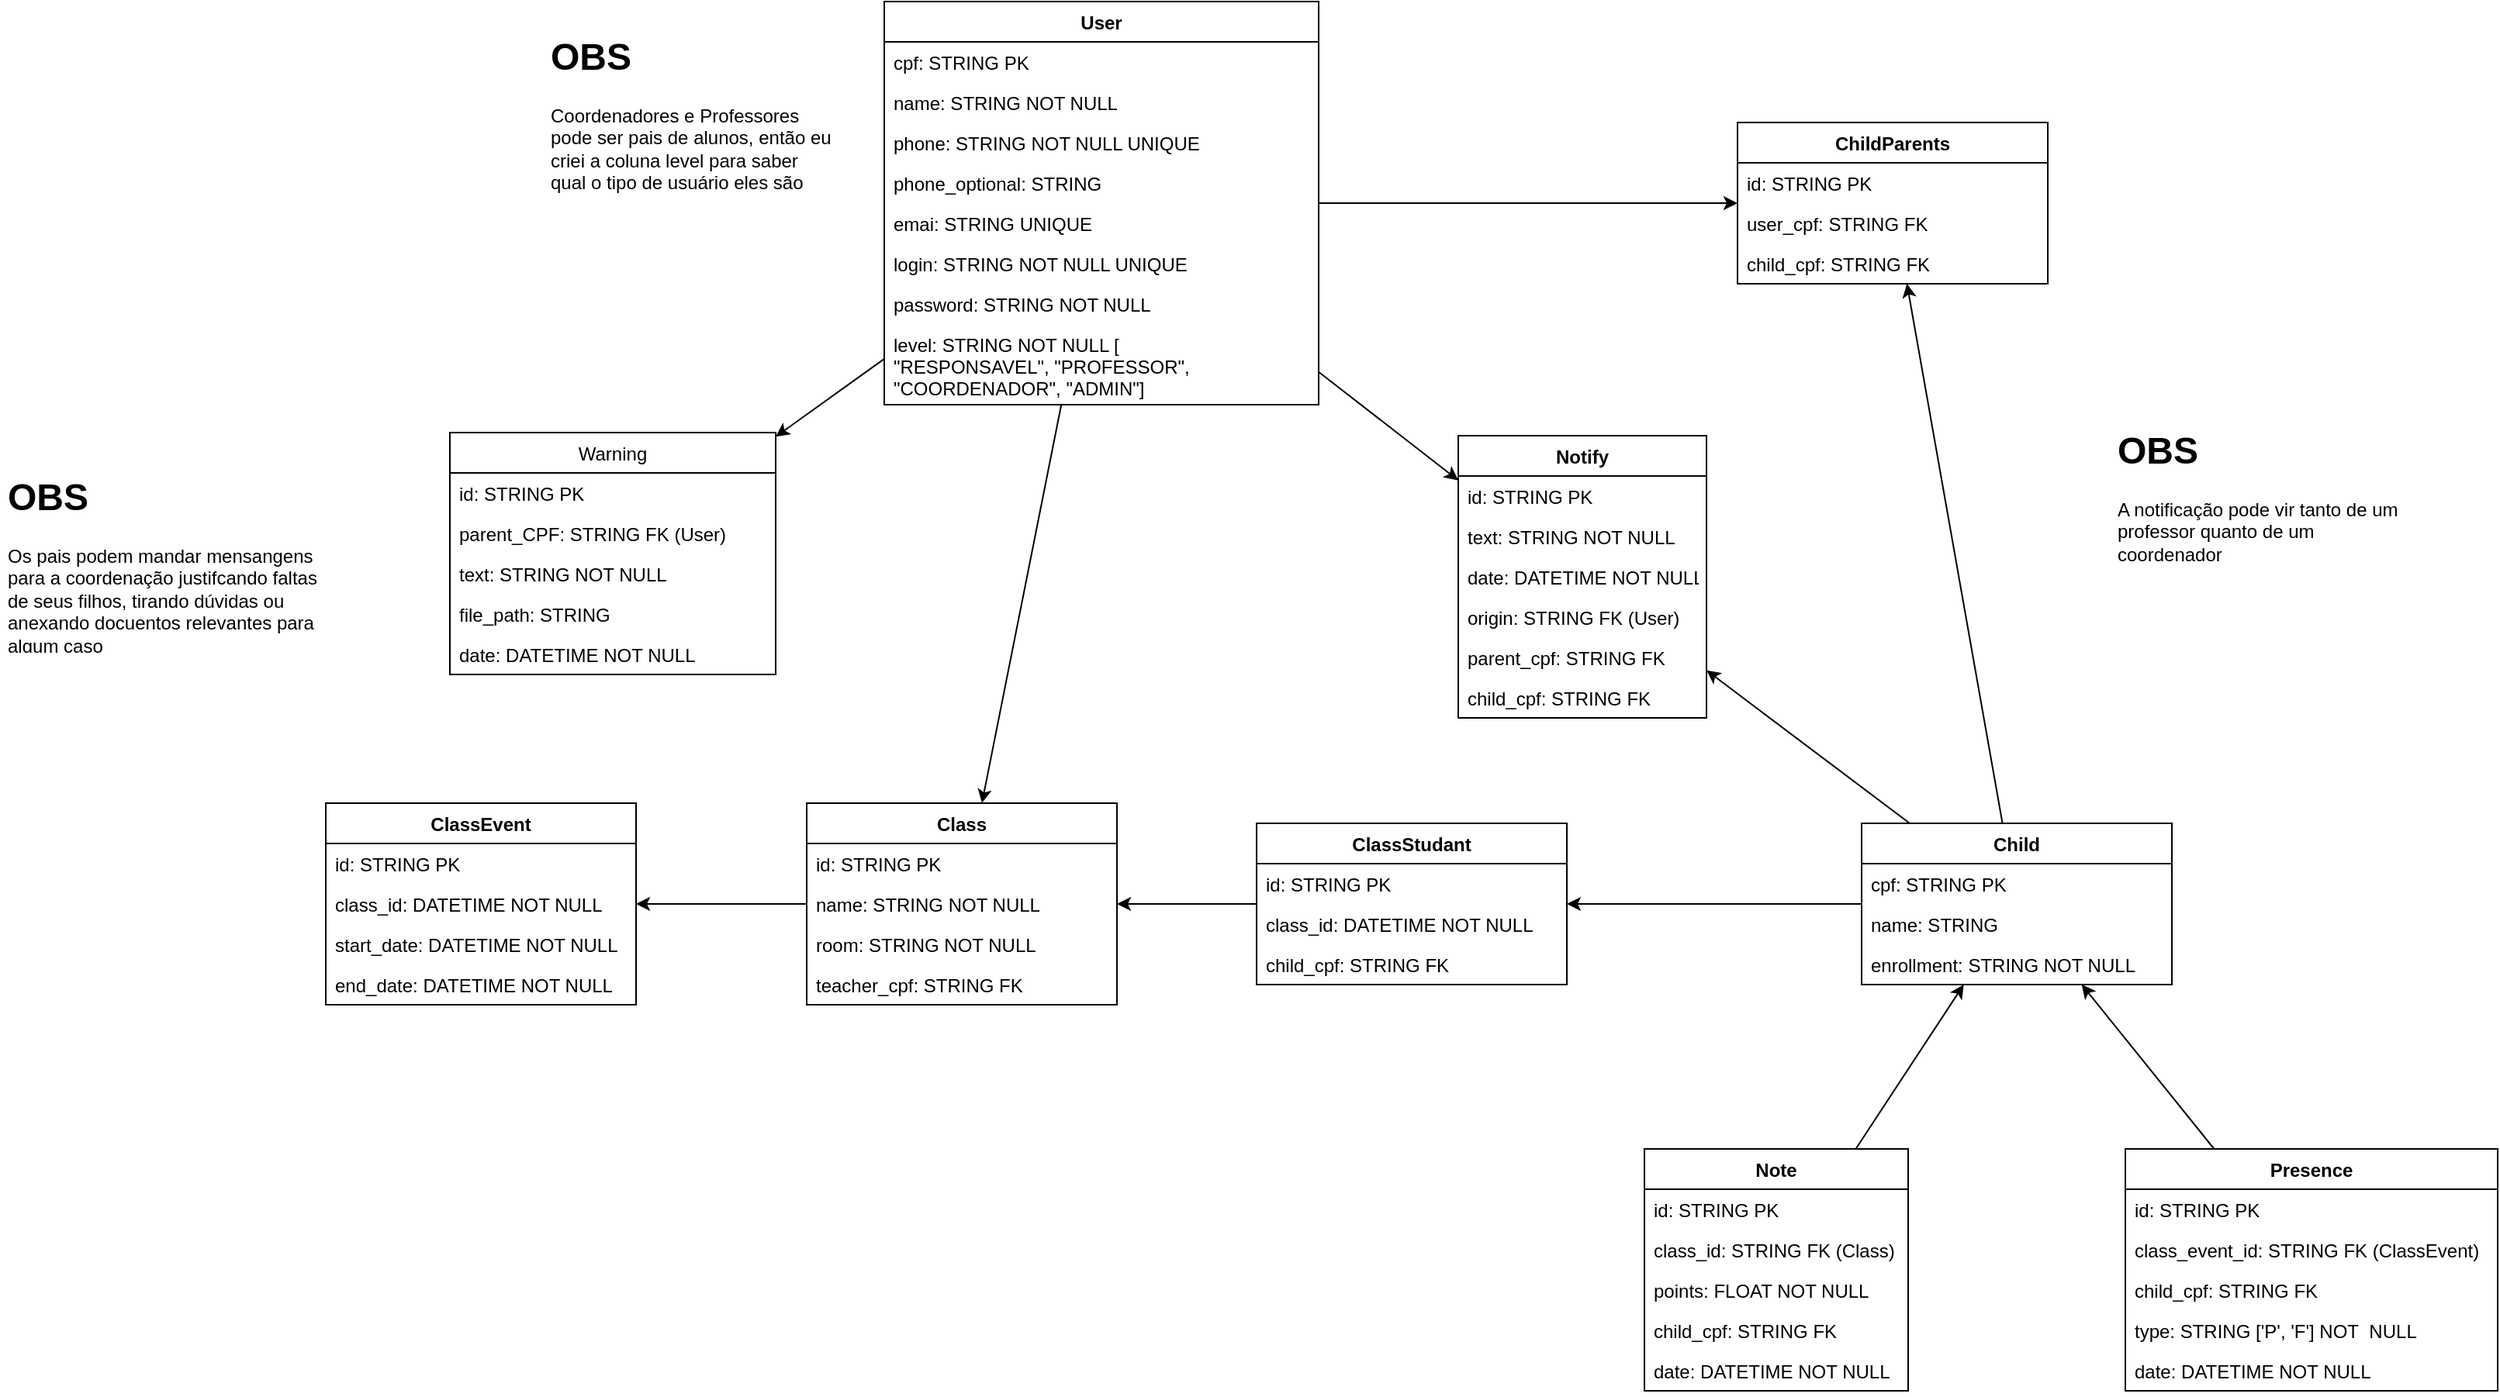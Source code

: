 <mxfile>
    <diagram id="bUa19V4T7xQ8ulzxWAfa" name="Página-1">
        <mxGraphModel dx="2748" dy="761" grid="1" gridSize="10" guides="1" tooltips="1" connect="1" arrows="1" fold="1" page="1" pageScale="1" pageWidth="827" pageHeight="1169" math="0" shadow="0">
            <root>
                <mxCell id="0"/>
                <mxCell id="1" parent="0"/>
                <mxCell id="148" style="edgeStyle=none;html=1;" edge="1" parent="1" source="5" target="142">
                    <mxGeometry relative="1" as="geometry"/>
                </mxCell>
                <mxCell id="159" style="edgeStyle=none;html=1;" edge="1" parent="1" source="5" target="129">
                    <mxGeometry relative="1" as="geometry"/>
                </mxCell>
                <mxCell id="187" style="edgeStyle=none;html=1;" edge="1" parent="1" source="5" target="182">
                    <mxGeometry relative="1" as="geometry"/>
                </mxCell>
                <mxCell id="5" value="User" style="swimlane;fontStyle=1;align=center;verticalAlign=top;childLayout=stackLayout;horizontal=1;startSize=26;horizontalStack=0;resizeParent=1;resizeParentMax=0;resizeLast=0;collapsible=1;marginBottom=0;" parent="1" vertex="1">
                    <mxGeometry x="420" y="100" width="280" height="260" as="geometry"/>
                </mxCell>
                <mxCell id="6" value="cpf: STRING PK" style="text;strokeColor=none;fillColor=none;align=left;verticalAlign=top;spacingLeft=4;spacingRight=4;overflow=hidden;rotatable=0;points=[[0,0.5],[1,0.5]];portConstraint=eastwest;" parent="5" vertex="1">
                    <mxGeometry y="26" width="280" height="26" as="geometry"/>
                </mxCell>
                <mxCell id="7" value="name: STRING NOT NULL" style="text;strokeColor=none;fillColor=none;align=left;verticalAlign=top;spacingLeft=4;spacingRight=4;overflow=hidden;rotatable=0;points=[[0,0.5],[1,0.5]];portConstraint=eastwest;" parent="5" vertex="1">
                    <mxGeometry y="52" width="280" height="26" as="geometry"/>
                </mxCell>
                <mxCell id="8" value="phone: STRING NOT NULL UNIQUE" style="text;strokeColor=none;fillColor=none;align=left;verticalAlign=top;spacingLeft=4;spacingRight=4;overflow=hidden;rotatable=0;points=[[0,0.5],[1,0.5]];portConstraint=eastwest;" parent="5" vertex="1">
                    <mxGeometry y="78" width="280" height="26" as="geometry"/>
                </mxCell>
                <mxCell id="9" value="phone_optional: STRING" style="text;strokeColor=none;fillColor=none;align=left;verticalAlign=top;spacingLeft=4;spacingRight=4;overflow=hidden;rotatable=0;points=[[0,0.5],[1,0.5]];portConstraint=eastwest;" parent="5" vertex="1">
                    <mxGeometry y="104" width="280" height="26" as="geometry"/>
                </mxCell>
                <mxCell id="10" value="emai: STRING UNIQUE" style="text;strokeColor=none;fillColor=none;align=left;verticalAlign=top;spacingLeft=4;spacingRight=4;overflow=hidden;rotatable=0;points=[[0,0.5],[1,0.5]];portConstraint=eastwest;" parent="5" vertex="1">
                    <mxGeometry y="130" width="280" height="26" as="geometry"/>
                </mxCell>
                <mxCell id="11" value="login: STRING NOT NULL UNIQUE" style="text;strokeColor=none;fillColor=none;align=left;verticalAlign=top;spacingLeft=4;spacingRight=4;overflow=hidden;rotatable=0;points=[[0,0.5],[1,0.5]];portConstraint=eastwest;" parent="5" vertex="1">
                    <mxGeometry y="156" width="280" height="26" as="geometry"/>
                </mxCell>
                <mxCell id="12" value="password: STRING NOT NULL" style="text;strokeColor=none;fillColor=none;align=left;verticalAlign=top;spacingLeft=4;spacingRight=4;overflow=hidden;rotatable=0;points=[[0,0.5],[1,0.5]];portConstraint=eastwest;" parent="5" vertex="1">
                    <mxGeometry y="182" width="280" height="26" as="geometry"/>
                </mxCell>
                <mxCell id="156" value="level: STRING NOT NULL [&#10;&quot;RESPONSAVEL&quot;, &quot;PROFESSOR&quot;, &#10;&quot;COORDENADOR&quot;, &quot;ADMIN&quot;]" style="text;strokeColor=none;fillColor=none;align=left;verticalAlign=top;spacingLeft=4;spacingRight=4;overflow=hidden;rotatable=0;points=[[0,0.5],[1,0.5]];portConstraint=eastwest;" vertex="1" parent="5">
                    <mxGeometry y="208" width="280" height="52" as="geometry"/>
                </mxCell>
                <mxCell id="147" style="edgeStyle=none;html=1;" edge="1" parent="1" source="16" target="142">
                    <mxGeometry relative="1" as="geometry"/>
                </mxCell>
                <mxCell id="160" style="edgeStyle=none;html=1;" edge="1" parent="1" source="16" target="129">
                    <mxGeometry relative="1" as="geometry"/>
                </mxCell>
                <mxCell id="178" style="edgeStyle=none;html=1;" edge="1" parent="1" source="16" target="173">
                    <mxGeometry relative="1" as="geometry"/>
                </mxCell>
                <mxCell id="16" value="Child" style="swimlane;fontStyle=1;align=center;verticalAlign=top;childLayout=stackLayout;horizontal=1;startSize=26;horizontalStack=0;resizeParent=1;resizeParentMax=0;resizeLast=0;collapsible=1;marginBottom=0;" parent="1" vertex="1">
                    <mxGeometry x="1050" y="630" width="200" height="104" as="geometry"/>
                </mxCell>
                <mxCell id="17" value="cpf: STRING PK" style="text;strokeColor=none;fillColor=none;align=left;verticalAlign=top;spacingLeft=4;spacingRight=4;overflow=hidden;rotatable=0;points=[[0,0.5],[1,0.5]];portConstraint=eastwest;" parent="16" vertex="1">
                    <mxGeometry y="26" width="200" height="26" as="geometry"/>
                </mxCell>
                <mxCell id="18" value="name: STRING" style="text;strokeColor=none;fillColor=none;align=left;verticalAlign=top;spacingLeft=4;spacingRight=4;overflow=hidden;rotatable=0;points=[[0,0.5],[1,0.5]];portConstraint=eastwest;" parent="16" vertex="1">
                    <mxGeometry y="52" width="200" height="26" as="geometry"/>
                </mxCell>
                <mxCell id="152" value="enrollment: STRING NOT NULL" style="text;strokeColor=none;fillColor=none;align=left;verticalAlign=top;spacingLeft=4;spacingRight=4;overflow=hidden;rotatable=0;points=[[0,0.5],[1,0.5]];portConstraint=eastwest;" vertex="1" parent="16">
                    <mxGeometry y="78" width="200" height="26" as="geometry"/>
                </mxCell>
                <mxCell id="140" style="edgeStyle=none;html=1;" edge="1" parent="1" source="5" target="120">
                    <mxGeometry relative="1" as="geometry">
                        <mxPoint x="630" y="478.4" as="sourcePoint"/>
                    </mxGeometry>
                </mxCell>
                <mxCell id="32" style="edgeStyle=none;html=1;" parent="1" source="33" target="16" edge="1">
                    <mxGeometry relative="1" as="geometry"/>
                </mxCell>
                <mxCell id="33" value="Presence" style="swimlane;fontStyle=1;align=center;verticalAlign=top;childLayout=stackLayout;horizontal=1;startSize=26;horizontalStack=0;resizeParent=1;resizeParentMax=0;resizeLast=0;collapsible=1;marginBottom=0;" parent="1" vertex="1">
                    <mxGeometry x="1220" y="840" width="240" height="156" as="geometry"/>
                </mxCell>
                <mxCell id="118" value="id: STRING PK" style="text;strokeColor=none;fillColor=none;align=left;verticalAlign=top;spacingLeft=4;spacingRight=4;overflow=hidden;rotatable=0;points=[[0,0.5],[1,0.5]];portConstraint=eastwest;" vertex="1" parent="33">
                    <mxGeometry y="26" width="240" height="26" as="geometry"/>
                </mxCell>
                <mxCell id="191" value="class_event_id: STRING FK (ClassEvent)" style="text;strokeColor=none;fillColor=none;align=left;verticalAlign=top;spacingLeft=4;spacingRight=4;overflow=hidden;rotatable=0;points=[[0,0.5],[1,0.5]];portConstraint=eastwest;" vertex="1" parent="33">
                    <mxGeometry y="52" width="240" height="26" as="geometry"/>
                </mxCell>
                <mxCell id="151" value="child_cpf: STRING FK" style="text;strokeColor=none;fillColor=none;align=left;verticalAlign=top;spacingLeft=4;spacingRight=4;overflow=hidden;rotatable=0;points=[[0,0.5],[1,0.5]];portConstraint=eastwest;" vertex="1" parent="33">
                    <mxGeometry y="78" width="240" height="26" as="geometry"/>
                </mxCell>
                <mxCell id="34" value="type: STRING ['P', 'F'] NOT  NULL" style="text;strokeColor=none;fillColor=none;align=left;verticalAlign=top;spacingLeft=4;spacingRight=4;overflow=hidden;rotatable=0;points=[[0,0.5],[1,0.5]];portConstraint=eastwest;" parent="33" vertex="1">
                    <mxGeometry y="104" width="240" height="26" as="geometry"/>
                </mxCell>
                <mxCell id="91" value="date: DATETIME NOT NULL" style="text;strokeColor=none;fillColor=none;align=left;verticalAlign=top;spacingLeft=4;spacingRight=4;overflow=hidden;rotatable=0;points=[[0,0.5],[1,0.5]];portConstraint=eastwest;" parent="33" vertex="1">
                    <mxGeometry y="130" width="240" height="26" as="geometry"/>
                </mxCell>
                <mxCell id="153" style="edgeStyle=none;html=1;" edge="1" parent="1" source="113" target="16">
                    <mxGeometry relative="1" as="geometry"/>
                </mxCell>
                <mxCell id="113" value="Note" style="swimlane;fontStyle=1;align=center;verticalAlign=top;childLayout=stackLayout;horizontal=1;startSize=26;horizontalStack=0;resizeParent=1;resizeParentMax=0;resizeLast=0;collapsible=1;marginBottom=0;" vertex="1" parent="1">
                    <mxGeometry x="910" y="840" width="170" height="156" as="geometry"/>
                </mxCell>
                <mxCell id="114" value="id: STRING PK" style="text;strokeColor=none;fillColor=none;align=left;verticalAlign=top;spacingLeft=4;spacingRight=4;overflow=hidden;rotatable=0;points=[[0,0.5],[1,0.5]];portConstraint=eastwest;" vertex="1" parent="113">
                    <mxGeometry y="26" width="170" height="26" as="geometry"/>
                </mxCell>
                <mxCell id="190" value="class_id: STRING FK (Class)" style="text;strokeColor=none;fillColor=none;align=left;verticalAlign=top;spacingLeft=4;spacingRight=4;overflow=hidden;rotatable=0;points=[[0,0.5],[1,0.5]];portConstraint=eastwest;" vertex="1" parent="113">
                    <mxGeometry y="52" width="170" height="26" as="geometry"/>
                </mxCell>
                <mxCell id="115" value="points: FLOAT NOT NULL" style="text;strokeColor=none;fillColor=none;align=left;verticalAlign=top;spacingLeft=4;spacingRight=4;overflow=hidden;rotatable=0;points=[[0,0.5],[1,0.5]];portConstraint=eastwest;" vertex="1" parent="113">
                    <mxGeometry y="78" width="170" height="26" as="geometry"/>
                </mxCell>
                <mxCell id="116" value="child_cpf: STRING FK" style="text;strokeColor=none;fillColor=none;align=left;verticalAlign=top;spacingLeft=4;spacingRight=4;overflow=hidden;rotatable=0;points=[[0,0.5],[1,0.5]];portConstraint=eastwest;" vertex="1" parent="113">
                    <mxGeometry y="104" width="170" height="26" as="geometry"/>
                </mxCell>
                <mxCell id="117" value="date: DATETIME NOT NULL" style="text;strokeColor=none;fillColor=none;align=left;verticalAlign=top;spacingLeft=4;spacingRight=4;overflow=hidden;rotatable=0;points=[[0,0.5],[1,0.5]];portConstraint=eastwest;" vertex="1" parent="113">
                    <mxGeometry y="130" width="170" height="26" as="geometry"/>
                </mxCell>
                <mxCell id="180" style="edgeStyle=none;html=1;" edge="1" parent="1" source="120" target="163">
                    <mxGeometry relative="1" as="geometry"/>
                </mxCell>
                <mxCell id="120" value="Class" style="swimlane;fontStyle=1;align=center;verticalAlign=top;childLayout=stackLayout;horizontal=1;startSize=26;horizontalStack=0;resizeParent=1;resizeParentMax=0;resizeLast=0;collapsible=1;marginBottom=0;" vertex="1" parent="1">
                    <mxGeometry x="370" y="617" width="200" height="130" as="geometry"/>
                </mxCell>
                <mxCell id="121" value="id: STRING PK" style="text;strokeColor=none;fillColor=none;align=left;verticalAlign=top;spacingLeft=4;spacingRight=4;overflow=hidden;rotatable=0;points=[[0,0.5],[1,0.5]];portConstraint=eastwest;" vertex="1" parent="120">
                    <mxGeometry y="26" width="200" height="26" as="geometry"/>
                </mxCell>
                <mxCell id="126" value="name: STRING NOT NULL" style="text;strokeColor=none;fillColor=none;align=left;verticalAlign=top;spacingLeft=4;spacingRight=4;overflow=hidden;rotatable=0;points=[[0,0.5],[1,0.5]];portConstraint=eastwest;" vertex="1" parent="120">
                    <mxGeometry y="52" width="200" height="26" as="geometry"/>
                </mxCell>
                <mxCell id="171" value="room: STRING NOT NULL" style="text;strokeColor=none;fillColor=none;align=left;verticalAlign=top;spacingLeft=4;spacingRight=4;overflow=hidden;rotatable=0;points=[[0,0.5],[1,0.5]];portConstraint=eastwest;" vertex="1" parent="120">
                    <mxGeometry y="78" width="200" height="26" as="geometry"/>
                </mxCell>
                <mxCell id="127" value="teacher_cpf: STRING FK " style="text;strokeColor=none;fillColor=none;align=left;verticalAlign=top;spacingLeft=4;spacingRight=4;overflow=hidden;rotatable=0;points=[[0,0.5],[1,0.5]];portConstraint=eastwest;" vertex="1" parent="120">
                    <mxGeometry y="104" width="200" height="26" as="geometry"/>
                </mxCell>
                <mxCell id="129" value="Notify" style="swimlane;fontStyle=1;align=center;verticalAlign=top;childLayout=stackLayout;horizontal=1;startSize=26;horizontalStack=0;resizeParent=1;resizeParentMax=0;resizeLast=0;collapsible=1;marginBottom=0;" vertex="1" parent="1">
                    <mxGeometry x="790" y="380" width="160" height="182" as="geometry"/>
                </mxCell>
                <mxCell id="130" value="id: STRING PK" style="text;strokeColor=none;fillColor=none;align=left;verticalAlign=top;spacingLeft=4;spacingRight=4;overflow=hidden;rotatable=0;points=[[0,0.5],[1,0.5]];portConstraint=eastwest;" vertex="1" parent="129">
                    <mxGeometry y="26" width="160" height="26" as="geometry"/>
                </mxCell>
                <mxCell id="139" value="text: STRING NOT NULL" style="text;strokeColor=none;fillColor=none;align=left;verticalAlign=top;spacingLeft=4;spacingRight=4;overflow=hidden;rotatable=0;points=[[0,0.5],[1,0.5]];portConstraint=eastwest;" vertex="1" parent="129">
                    <mxGeometry y="52" width="160" height="26" as="geometry"/>
                </mxCell>
                <mxCell id="133" value="date: DATETIME NOT NULL" style="text;strokeColor=none;fillColor=none;align=left;verticalAlign=top;spacingLeft=4;spacingRight=4;overflow=hidden;rotatable=0;points=[[0,0.5],[1,0.5]];portConstraint=eastwest;" vertex="1" parent="129">
                    <mxGeometry y="78" width="160" height="26" as="geometry"/>
                </mxCell>
                <mxCell id="131" value="origin: STRING FK (User)" style="text;strokeColor=none;fillColor=none;align=left;verticalAlign=top;spacingLeft=4;spacingRight=4;overflow=hidden;rotatable=0;points=[[0,0.5],[1,0.5]];portConstraint=eastwest;" vertex="1" parent="129">
                    <mxGeometry y="104" width="160" height="26" as="geometry"/>
                </mxCell>
                <mxCell id="157" value="parent_cpf: STRING FK" style="text;strokeColor=none;fillColor=none;align=left;verticalAlign=top;spacingLeft=4;spacingRight=4;overflow=hidden;rotatable=0;points=[[0,0.5],[1,0.5]];portConstraint=eastwest;" vertex="1" parent="129">
                    <mxGeometry y="130" width="160" height="26" as="geometry"/>
                </mxCell>
                <mxCell id="132" value="child_cpf: STRING FK" style="text;strokeColor=none;fillColor=none;align=left;verticalAlign=top;spacingLeft=4;spacingRight=4;overflow=hidden;rotatable=0;points=[[0,0.5],[1,0.5]];portConstraint=eastwest;" vertex="1" parent="129">
                    <mxGeometry y="156" width="160" height="26" as="geometry"/>
                </mxCell>
                <mxCell id="142" value="ChildParents" style="swimlane;fontStyle=1;align=center;verticalAlign=top;childLayout=stackLayout;horizontal=1;startSize=26;horizontalStack=0;resizeParent=1;resizeParentMax=0;resizeLast=0;collapsible=1;marginBottom=0;" vertex="1" parent="1">
                    <mxGeometry x="970" y="178" width="200" height="104" as="geometry"/>
                </mxCell>
                <mxCell id="143" value="id: STRING PK" style="text;strokeColor=none;fillColor=none;align=left;verticalAlign=top;spacingLeft=4;spacingRight=4;overflow=hidden;rotatable=0;points=[[0,0.5],[1,0.5]];portConstraint=eastwest;" vertex="1" parent="142">
                    <mxGeometry y="26" width="200" height="26" as="geometry"/>
                </mxCell>
                <mxCell id="149" value="user_cpf: STRING FK " style="text;strokeColor=none;fillColor=none;align=left;verticalAlign=top;spacingLeft=4;spacingRight=4;overflow=hidden;rotatable=0;points=[[0,0.5],[1,0.5]];portConstraint=eastwest;" vertex="1" parent="142">
                    <mxGeometry y="52" width="200" height="26" as="geometry"/>
                </mxCell>
                <mxCell id="146" value="child_cpf: STRING FK " style="text;strokeColor=none;fillColor=none;align=left;verticalAlign=top;spacingLeft=4;spacingRight=4;overflow=hidden;rotatable=0;points=[[0,0.5],[1,0.5]];portConstraint=eastwest;" vertex="1" parent="142">
                    <mxGeometry y="78" width="200" height="26" as="geometry"/>
                </mxCell>
                <mxCell id="155" value="&lt;h1&gt;OBS&lt;/h1&gt;&lt;p&gt;Coordenadores e Professores pode ser pais de alunos, então eu criei a coluna level para saber qual o tipo de usuário eles são&lt;/p&gt;" style="text;html=1;strokeColor=none;fillColor=none;spacing=5;spacingTop=-20;whiteSpace=wrap;overflow=hidden;rounded=0;" vertex="1" parent="1">
                    <mxGeometry x="200" y="116" width="190" height="120" as="geometry"/>
                </mxCell>
                <mxCell id="161" value="&lt;h1&gt;OBS&lt;/h1&gt;&lt;div&gt;A notificação pode vir tanto de um professor quanto de um coordenador&lt;/div&gt;" style="text;html=1;strokeColor=none;fillColor=none;spacing=5;spacingTop=-20;whiteSpace=wrap;overflow=hidden;rounded=0;" vertex="1" parent="1">
                    <mxGeometry x="1210" y="370" width="190" height="120" as="geometry"/>
                </mxCell>
                <mxCell id="163" value="ClassEvent" style="swimlane;fontStyle=1;align=center;verticalAlign=top;childLayout=stackLayout;horizontal=1;startSize=26;horizontalStack=0;resizeParent=1;resizeParentMax=0;resizeLast=0;collapsible=1;marginBottom=0;" vertex="1" parent="1">
                    <mxGeometry x="60" y="617" width="200" height="130" as="geometry"/>
                </mxCell>
                <mxCell id="164" value="id: STRING PK" style="text;strokeColor=none;fillColor=none;align=left;verticalAlign=top;spacingLeft=4;spacingRight=4;overflow=hidden;rotatable=0;points=[[0,0.5],[1,0.5]];portConstraint=eastwest;" vertex="1" parent="163">
                    <mxGeometry y="26" width="200" height="26" as="geometry"/>
                </mxCell>
                <mxCell id="172" value="class_id: DATETIME NOT NULL" style="text;strokeColor=none;fillColor=none;align=left;verticalAlign=top;spacingLeft=4;spacingRight=4;overflow=hidden;rotatable=0;points=[[0,0.5],[1,0.5]];portConstraint=eastwest;" vertex="1" parent="163">
                    <mxGeometry y="52" width="200" height="26" as="geometry"/>
                </mxCell>
                <mxCell id="170" value="start_date: DATETIME NOT NULL" style="text;strokeColor=none;fillColor=none;align=left;verticalAlign=top;spacingLeft=4;spacingRight=4;overflow=hidden;rotatable=0;points=[[0,0.5],[1,0.5]];portConstraint=eastwest;" vertex="1" parent="163">
                    <mxGeometry y="78" width="200" height="26" as="geometry"/>
                </mxCell>
                <mxCell id="181" value="end_date: DATETIME NOT NULL" style="text;strokeColor=none;fillColor=none;align=left;verticalAlign=top;spacingLeft=4;spacingRight=4;overflow=hidden;rotatable=0;points=[[0,0.5],[1,0.5]];portConstraint=eastwest;" vertex="1" parent="163">
                    <mxGeometry y="104" width="200" height="26" as="geometry"/>
                </mxCell>
                <mxCell id="179" style="edgeStyle=none;html=1;" edge="1" parent="1" source="173" target="120">
                    <mxGeometry relative="1" as="geometry"/>
                </mxCell>
                <mxCell id="173" value="ClassStudant" style="swimlane;fontStyle=1;align=center;verticalAlign=top;childLayout=stackLayout;horizontal=1;startSize=26;horizontalStack=0;resizeParent=1;resizeParentMax=0;resizeLast=0;collapsible=1;marginBottom=0;" vertex="1" parent="1">
                    <mxGeometry x="660" y="630" width="200" height="104" as="geometry"/>
                </mxCell>
                <mxCell id="174" value="id: STRING PK" style="text;strokeColor=none;fillColor=none;align=left;verticalAlign=top;spacingLeft=4;spacingRight=4;overflow=hidden;rotatable=0;points=[[0,0.5],[1,0.5]];portConstraint=eastwest;" vertex="1" parent="173">
                    <mxGeometry y="26" width="200" height="26" as="geometry"/>
                </mxCell>
                <mxCell id="175" value="class_id: DATETIME NOT NULL" style="text;strokeColor=none;fillColor=none;align=left;verticalAlign=top;spacingLeft=4;spacingRight=4;overflow=hidden;rotatable=0;points=[[0,0.5],[1,0.5]];portConstraint=eastwest;" vertex="1" parent="173">
                    <mxGeometry y="52" width="200" height="26" as="geometry"/>
                </mxCell>
                <mxCell id="177" value="child_cpf: STRING FK " style="text;strokeColor=none;fillColor=none;align=left;verticalAlign=top;spacingLeft=4;spacingRight=4;overflow=hidden;rotatable=0;points=[[0,0.5],[1,0.5]];portConstraint=eastwest;" vertex="1" parent="173">
                    <mxGeometry y="78" width="200" height="26" as="geometry"/>
                </mxCell>
                <mxCell id="182" value="Warning" style="swimlane;fontStyle=0;childLayout=stackLayout;horizontal=1;startSize=26;fillColor=none;horizontalStack=0;resizeParent=1;resizeParentMax=0;resizeLast=0;collapsible=1;marginBottom=0;" vertex="1" parent="1">
                    <mxGeometry x="140" y="378" width="210" height="156" as="geometry"/>
                </mxCell>
                <mxCell id="183" value="id: STRING PK" style="text;strokeColor=none;fillColor=none;align=left;verticalAlign=top;spacingLeft=4;spacingRight=4;overflow=hidden;rotatable=0;points=[[0,0.5],[1,0.5]];portConstraint=eastwest;" vertex="1" parent="182">
                    <mxGeometry y="26" width="210" height="26" as="geometry"/>
                </mxCell>
                <mxCell id="188" value="parent_CPF: STRING FK (User)" style="text;strokeColor=none;fillColor=none;align=left;verticalAlign=top;spacingLeft=4;spacingRight=4;overflow=hidden;rotatable=0;points=[[0,0.5],[1,0.5]];portConstraint=eastwest;" vertex="1" parent="182">
                    <mxGeometry y="52" width="210" height="26" as="geometry"/>
                </mxCell>
                <mxCell id="184" value="text: STRING NOT NULL" style="text;strokeColor=none;fillColor=none;align=left;verticalAlign=top;spacingLeft=4;spacingRight=4;overflow=hidden;rotatable=0;points=[[0,0.5],[1,0.5]];portConstraint=eastwest;" vertex="1" parent="182">
                    <mxGeometry y="78" width="210" height="26" as="geometry"/>
                </mxCell>
                <mxCell id="185" value="file_path: STRING " style="text;strokeColor=none;fillColor=none;align=left;verticalAlign=top;spacingLeft=4;spacingRight=4;overflow=hidden;rotatable=0;points=[[0,0.5],[1,0.5]];portConstraint=eastwest;" vertex="1" parent="182">
                    <mxGeometry y="104" width="210" height="26" as="geometry"/>
                </mxCell>
                <mxCell id="189" value="date: DATETIME NOT NULL" style="text;strokeColor=none;fillColor=none;align=left;verticalAlign=top;spacingLeft=4;spacingRight=4;overflow=hidden;rotatable=0;points=[[0,0.5],[1,0.5]];portConstraint=eastwest;" vertex="1" parent="182">
                    <mxGeometry y="130" width="210" height="26" as="geometry"/>
                </mxCell>
                <mxCell id="186" value="&lt;h1&gt;OBS&lt;/h1&gt;&lt;p&gt;Os pais podem mandar mensangens para a coordenação justifcando faltas de seus filhos, tirando dúvidas ou anexando docuentos relevantes para algum caso&lt;/p&gt;" style="text;html=1;strokeColor=none;fillColor=none;spacing=5;spacingTop=-20;whiteSpace=wrap;overflow=hidden;rounded=0;" vertex="1" parent="1">
                    <mxGeometry x="-150" y="400" width="220" height="120" as="geometry"/>
                </mxCell>
            </root>
        </mxGraphModel>
    </diagram>
</mxfile>